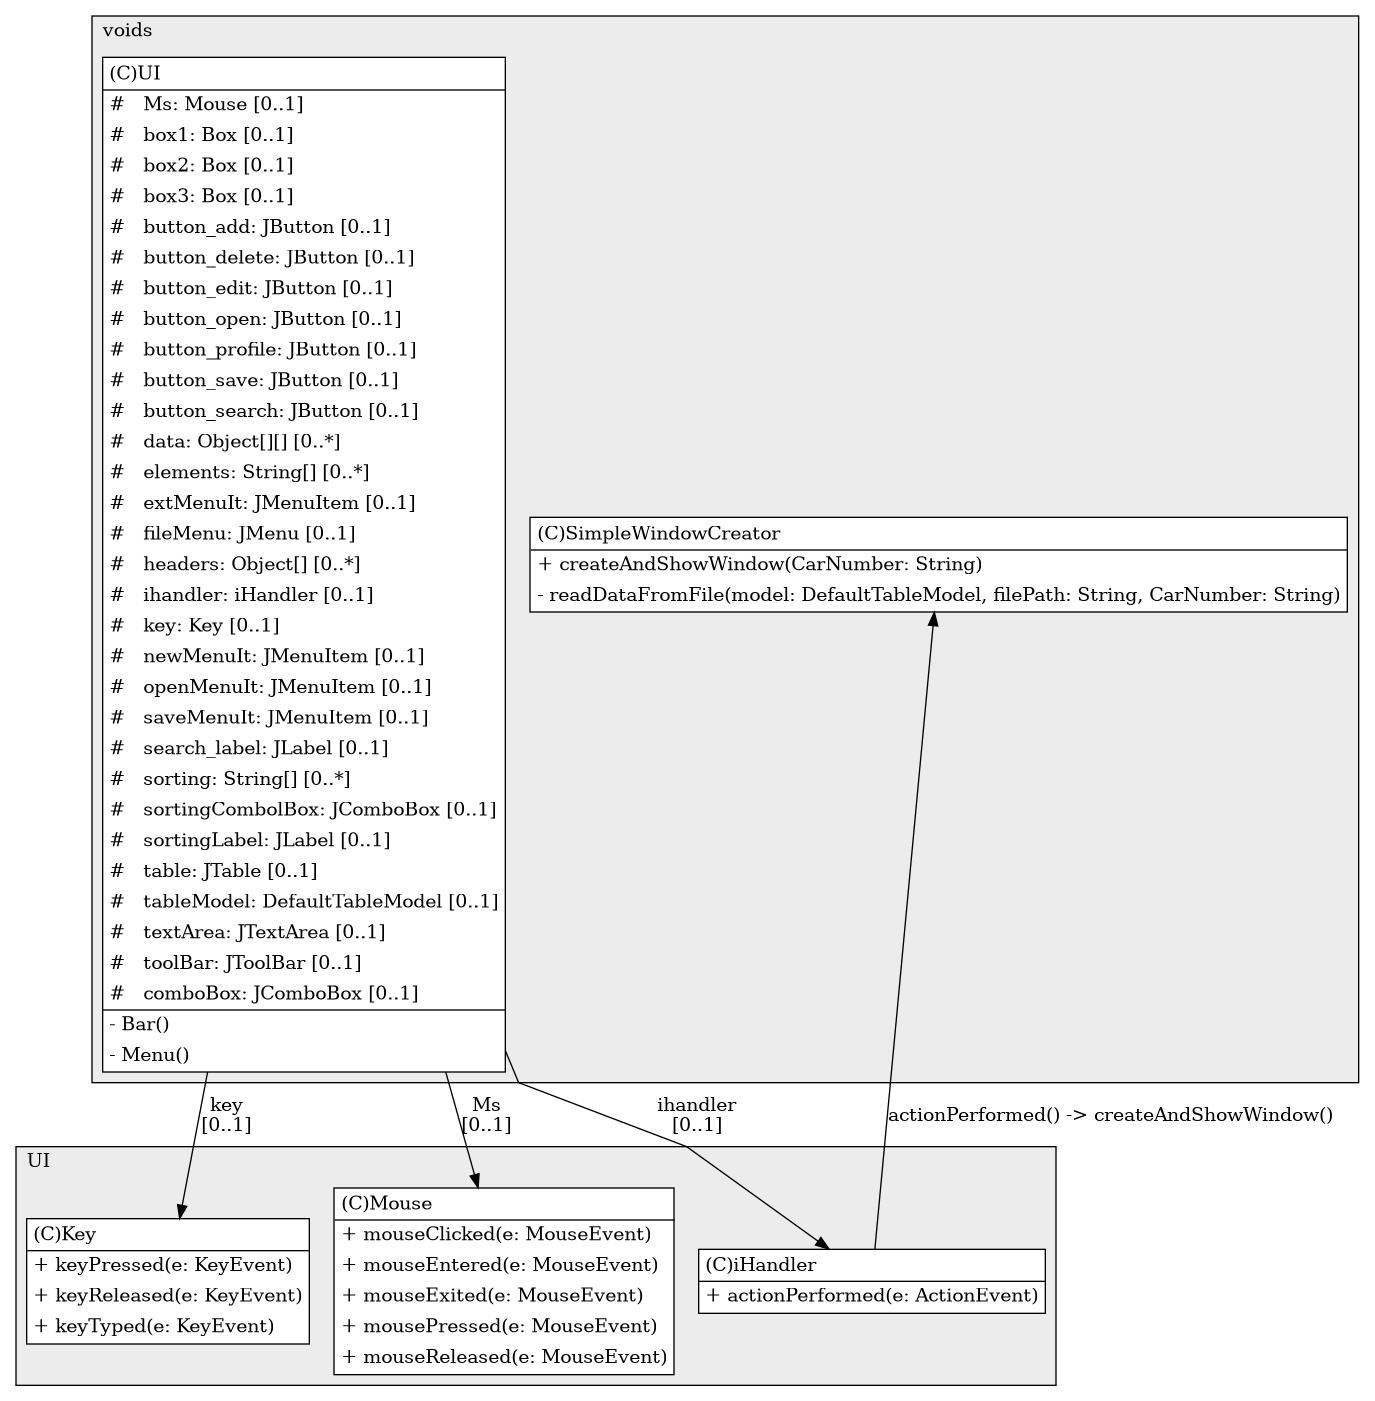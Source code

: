 @startuml

/' diagram meta data start
config=StructureConfiguration;
{
  "projectClassification": {
    "searchMode": "OpenProject", // OpenProject, AllProjects
    "includedProjects": "",
    "pathEndKeywords": "*.impl",
    "isClientPath": "",
    "isClientName": "",
    "isTestPath": "",
    "isTestName": "",
    "isMappingPath": "",
    "isMappingName": "",
    "isDataAccessPath": "",
    "isDataAccessName": "",
    "isDataStructurePath": "",
    "isDataStructureName": "",
    "isInterfaceStructuresPath": "",
    "isInterfaceStructuresName": "",
    "isEntryPointPath": "",
    "isEntryPointName": "",
    "treatFinalFieldsAsMandatory": false
  },
  "graphRestriction": {
    "classPackageExcludeFilter": "",
    "classPackageIncludeFilter": "",
    "classNameExcludeFilter": "",
    "classNameIncludeFilter": "",
    "methodNameExcludeFilter": "",
    "methodNameIncludeFilter": "",
    "removeByInheritance": "", // inheritance/annotation based filtering is done in a second step
    "removeByAnnotation": "",
    "removeByClassPackage": "", // cleanup the graph after inheritance/annotation based filtering is done
    "removeByClassName": "",
    "cutMappings": false,
    "cutEnum": true,
    "cutTests": true,
    "cutClient": true,
    "cutDataAccess": false,
    "cutInterfaceStructures": false,
    "cutDataStructures": false,
    "cutGetterAndSetter": true,
    "cutConstructors": true
  },
  "graphTraversal": {
    "forwardDepth": 3,
    "backwardDepth": 3,
    "classPackageExcludeFilter": "",
    "classPackageIncludeFilter": "",
    "classNameExcludeFilter": "",
    "classNameIncludeFilter": "",
    "methodNameExcludeFilter": "",
    "methodNameIncludeFilter": "",
    "hideMappings": false,
    "hideDataStructures": false,
    "hidePrivateMethods": true,
    "hideInterfaceCalls": true, // indirection: implementation -> interface (is hidden) -> implementation
    "onlyShowApplicationEntryPoints": false, // root node is included
    "useMethodCallsForStructureDiagram": "ForwardOnly" // ForwardOnly, BothDirections, No
  },
  "details": {
    "aggregation": "GroupByClass", // ByClass, GroupByClass, None
    "showClassGenericTypes": true,
    "showMethods": true,
    "showMethodParameterNames": true,
    "showMethodParameterTypes": true,
    "showMethodReturnType": true,
    "showPackageLevels": 2,
    "showDetailedClassStructure": true
  },
  "rootClass": "voids.UI",
  "extensionCallbackMethod": "" // qualified.class.name#methodName - signature: public static String method(String)
}
diagram meta data end '/



digraph g {
    rankdir="TB"
    splines=polyline
    

'nodes 
subgraph cluster_112386399 { 
   	label=voids
	labeljust=l
	fillcolor="#ececec"
	style=filled
   
   SimpleWindowCreator112386399[
	label=<<TABLE BORDER="1" CELLBORDER="0" CELLPADDING="4" CELLSPACING="0">
<TR><TD ALIGN="LEFT" >(C)SimpleWindowCreator</TD></TR>
<HR/>
<TR><TD ALIGN="LEFT" >+ createAndShowWindow(CarNumber: String)</TD></TR>
<TR><TD ALIGN="LEFT" >- readDataFromFile(model: DefaultTableModel, filePath: String, CarNumber: String)</TD></TR>
</TABLE>>
	style=filled
	margin=0
	shape=plaintext
	fillcolor="#FFFFFF"
];

UI112386399[
	label=<<TABLE BORDER="1" CELLBORDER="0" CELLPADDING="4" CELLSPACING="0">
<TR><TD ALIGN="LEFT" >(C)UI</TD></TR>
<HR/>
<TR><TD ALIGN="LEFT" >#   Ms: Mouse [0..1]</TD></TR>
<TR><TD ALIGN="LEFT" >#   box1: Box [0..1]</TD></TR>
<TR><TD ALIGN="LEFT" >#   box2: Box [0..1]</TD></TR>
<TR><TD ALIGN="LEFT" >#   box3: Box [0..1]</TD></TR>
<TR><TD ALIGN="LEFT" >#   button_add: JButton [0..1]</TD></TR>
<TR><TD ALIGN="LEFT" >#   button_delete: JButton [0..1]</TD></TR>
<TR><TD ALIGN="LEFT" >#   button_edit: JButton [0..1]</TD></TR>
<TR><TD ALIGN="LEFT" >#   button_open: JButton [0..1]</TD></TR>
<TR><TD ALIGN="LEFT" >#   button_profile: JButton [0..1]</TD></TR>
<TR><TD ALIGN="LEFT" >#   button_save: JButton [0..1]</TD></TR>
<TR><TD ALIGN="LEFT" >#   button_search: JButton [0..1]</TD></TR>
<TR><TD ALIGN="LEFT" >#   data: Object[][] [0..*]</TD></TR>
<TR><TD ALIGN="LEFT" >#   elements: String[] [0..*]</TD></TR>
<TR><TD ALIGN="LEFT" >#   extMenuIt: JMenuItem [0..1]</TD></TR>
<TR><TD ALIGN="LEFT" >#   fileMenu: JMenu [0..1]</TD></TR>
<TR><TD ALIGN="LEFT" >#   headers: Object[] [0..*]</TD></TR>
<TR><TD ALIGN="LEFT" >#   ihandler: iHandler [0..1]</TD></TR>
<TR><TD ALIGN="LEFT" >#   key: Key [0..1]</TD></TR>
<TR><TD ALIGN="LEFT" >#   newMenuIt: JMenuItem [0..1]</TD></TR>
<TR><TD ALIGN="LEFT" >#   openMenuIt: JMenuItem [0..1]</TD></TR>
<TR><TD ALIGN="LEFT" >#   saveMenuIt: JMenuItem [0..1]</TD></TR>
<TR><TD ALIGN="LEFT" >#   search_label: JLabel [0..1]</TD></TR>
<TR><TD ALIGN="LEFT" >#   sorting: String[] [0..*]</TD></TR>
<TR><TD ALIGN="LEFT" >#   sortingCombolBox: JComboBox [0..1]</TD></TR>
<TR><TD ALIGN="LEFT" >#   sortingLabel: JLabel [0..1]</TD></TR>
<TR><TD ALIGN="LEFT" >#   table: JTable [0..1]</TD></TR>
<TR><TD ALIGN="LEFT" >#   tableModel: DefaultTableModel [0..1]</TD></TR>
<TR><TD ALIGN="LEFT" >#   textArea: JTextArea [0..1]</TD></TR>
<TR><TD ALIGN="LEFT" >#   toolBar: JToolBar [0..1]</TD></TR>
<TR><TD ALIGN="LEFT" >#   сomboBox: JComboBox [0..1]</TD></TR>
<HR/>
<TR><TD ALIGN="LEFT" >- Bar()</TD></TR>
<TR><TD ALIGN="LEFT" >- Menu()</TD></TR>
</TABLE>>
	style=filled
	margin=0
	shape=plaintext
	fillcolor="#FFFFFF"
];
} 

subgraph cluster_2708 { 
   	label=UI
	labeljust=l
	fillcolor="#ececec"
	style=filled
   
   Key1971231357[
	label=<<TABLE BORDER="1" CELLBORDER="0" CELLPADDING="4" CELLSPACING="0">
<TR><TD ALIGN="LEFT" >(C)Key</TD></TR>
<HR/>
<TR><TD ALIGN="LEFT" >+ keyPressed(e: KeyEvent)</TD></TR>
<TR><TD ALIGN="LEFT" >+ keyReleased(e: KeyEvent)</TD></TR>
<TR><TD ALIGN="LEFT" >+ keyTyped(e: KeyEvent)</TD></TR>
</TABLE>>
	style=filled
	margin=0
	shape=plaintext
	fillcolor="#FFFFFF"
];

Mouse1971231357[
	label=<<TABLE BORDER="1" CELLBORDER="0" CELLPADDING="4" CELLSPACING="0">
<TR><TD ALIGN="LEFT" >(C)Mouse</TD></TR>
<HR/>
<TR><TD ALIGN="LEFT" >+ mouseClicked(e: MouseEvent)</TD></TR>
<TR><TD ALIGN="LEFT" >+ mouseEntered(e: MouseEvent)</TD></TR>
<TR><TD ALIGN="LEFT" >+ mouseExited(e: MouseEvent)</TD></TR>
<TR><TD ALIGN="LEFT" >+ mousePressed(e: MouseEvent)</TD></TR>
<TR><TD ALIGN="LEFT" >+ mouseReleased(e: MouseEvent)</TD></TR>
</TABLE>>
	style=filled
	margin=0
	shape=plaintext
	fillcolor="#FFFFFF"
];

iHandler1971231357[
	label=<<TABLE BORDER="1" CELLBORDER="0" CELLPADDING="4" CELLSPACING="0">
<TR><TD ALIGN="LEFT" >(C)iHandler</TD></TR>
<HR/>
<TR><TD ALIGN="LEFT" >+ actionPerformed(e: ActionEvent)</TD></TR>
</TABLE>>
	style=filled
	margin=0
	shape=plaintext
	fillcolor="#FFFFFF"
];
} 

'edges    
UI112386399 -> Key1971231357[label="key
[0..1]"];
UI112386399 -> Mouse1971231357[label="Ms
[0..1]"];
UI112386399 -> iHandler1971231357[label="ihandler
[0..1]"];
iHandler1971231357 -> SimpleWindowCreator112386399[label="actionPerformed() -> createAndShowWindow()"];
    
}
@enduml